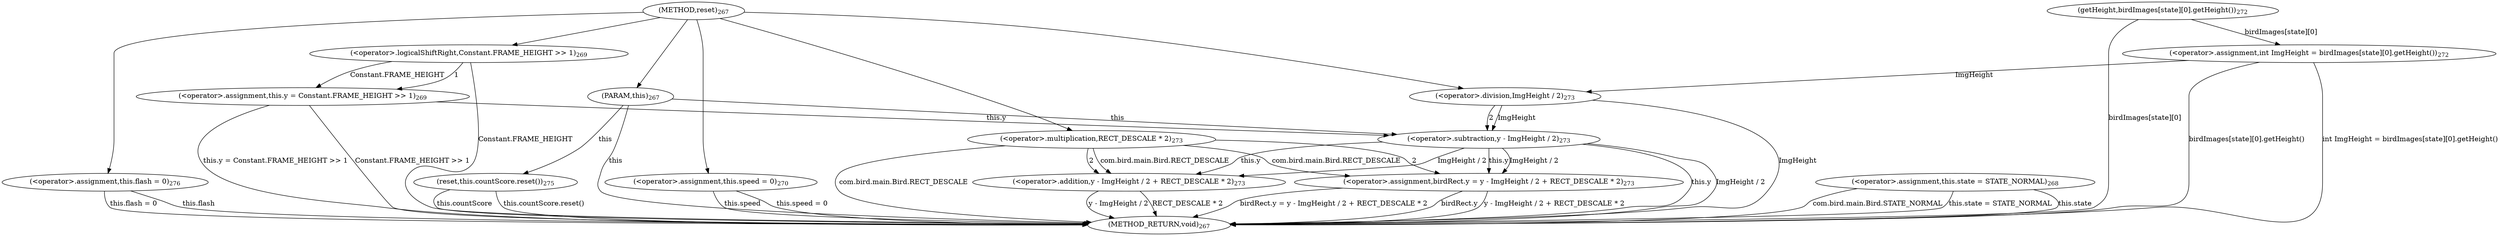 digraph "reset" {  
"1301" [label = <(METHOD,reset)<SUB>267</SUB>> ]
"1368" [label = <(METHOD_RETURN,void)<SUB>267</SUB>> ]
"1302" [label = <(PARAM,this)<SUB>267</SUB>> ]
"1304" [label = <(&lt;operator&gt;.assignment,this.state = STATE_NORMAL)<SUB>268</SUB>> ]
"1311" [label = <(&lt;operator&gt;.assignment,this.y = Constant.FRAME_HEIGHT &gt;&gt; 1)<SUB>269</SUB>> ]
"1320" [label = <(&lt;operator&gt;.assignment,this.speed = 0)<SUB>270</SUB>> ]
"1326" [label = <(&lt;operator&gt;.assignment,int ImgHeight = birdImages[state][0].getHeight())<SUB>272</SUB>> ]
"1338" [label = <(&lt;operator&gt;.assignment,birdRect.y = y - ImgHeight / 2 + RECT_DESCALE * 2)<SUB>273</SUB>> ]
"1357" [label = <(reset,this.countScore.reset())<SUB>275</SUB>> ]
"1361" [label = <(&lt;operator&gt;.assignment,this.flash = 0)<SUB>276</SUB>> ]
"1304" [label = <(&lt;operator&gt;.assignment,this.state = STATE_NORMAL)<SUB>268</SUB>> ]
"1304" [label = <(&lt;operator&gt;.assignment,this.state = STATE_NORMAL)<SUB>268</SUB>> ]
"1311" [label = <(&lt;operator&gt;.assignment,this.y = Constant.FRAME_HEIGHT &gt;&gt; 1)<SUB>269</SUB>> ]
"1311" [label = <(&lt;operator&gt;.assignment,this.y = Constant.FRAME_HEIGHT &gt;&gt; 1)<SUB>269</SUB>> ]
"1320" [label = <(&lt;operator&gt;.assignment,this.speed = 0)<SUB>270</SUB>> ]
"1320" [label = <(&lt;operator&gt;.assignment,this.speed = 0)<SUB>270</SUB>> ]
"1326" [label = <(&lt;operator&gt;.assignment,int ImgHeight = birdImages[state][0].getHeight())<SUB>272</SUB>> ]
"1326" [label = <(&lt;operator&gt;.assignment,int ImgHeight = birdImages[state][0].getHeight())<SUB>272</SUB>> ]
"1338" [label = <(&lt;operator&gt;.assignment,birdRect.y = y - ImgHeight / 2 + RECT_DESCALE * 2)<SUB>273</SUB>> ]
"1338" [label = <(&lt;operator&gt;.assignment,birdRect.y = y - ImgHeight / 2 + RECT_DESCALE * 2)<SUB>273</SUB>> ]
"1357" [label = <(reset,this.countScore.reset())<SUB>275</SUB>> ]
"1361" [label = <(&lt;operator&gt;.assignment,this.flash = 0)<SUB>276</SUB>> ]
"1361" [label = <(&lt;operator&gt;.assignment,this.flash = 0)<SUB>276</SUB>> ]
"1315" [label = <(&lt;operator&gt;.logicalShiftRight,Constant.FRAME_HEIGHT &gt;&gt; 1)<SUB>269</SUB>> ]
"1315" [label = <(&lt;operator&gt;.logicalShiftRight,Constant.FRAME_HEIGHT &gt;&gt; 1)<SUB>269</SUB>> ]
"1328" [label = <(getHeight,birdImages[state][0].getHeight())<SUB>272</SUB>> ]
"1344" [label = <(&lt;operator&gt;.addition,y - ImgHeight / 2 + RECT_DESCALE * 2)<SUB>273</SUB>> ]
"1344" [label = <(&lt;operator&gt;.addition,y - ImgHeight / 2 + RECT_DESCALE * 2)<SUB>273</SUB>> ]
"1345" [label = <(&lt;operator&gt;.subtraction,y - ImgHeight / 2)<SUB>273</SUB>> ]
"1345" [label = <(&lt;operator&gt;.subtraction,y - ImgHeight / 2)<SUB>273</SUB>> ]
"1352" [label = <(&lt;operator&gt;.multiplication,RECT_DESCALE * 2)<SUB>273</SUB>> ]
"1352" [label = <(&lt;operator&gt;.multiplication,RECT_DESCALE * 2)<SUB>273</SUB>> ]
"1349" [label = <(&lt;operator&gt;.division,ImgHeight / 2)<SUB>273</SUB>> ]
"1349" [label = <(&lt;operator&gt;.division,ImgHeight / 2)<SUB>273</SUB>> ]
  "1302" -> "1368"  [ label = "this"] 
  "1304" -> "1368"  [ label = "this.state"] 
  "1304" -> "1368"  [ label = "com.bird.main.Bird.STATE_NORMAL"] 
  "1304" -> "1368"  [ label = "this.state = STATE_NORMAL"] 
  "1315" -> "1368"  [ label = "Constant.FRAME_HEIGHT"] 
  "1311" -> "1368"  [ label = "Constant.FRAME_HEIGHT &gt;&gt; 1"] 
  "1311" -> "1368"  [ label = "this.y = Constant.FRAME_HEIGHT &gt;&gt; 1"] 
  "1320" -> "1368"  [ label = "this.speed"] 
  "1320" -> "1368"  [ label = "this.speed = 0"] 
  "1328" -> "1368"  [ label = "birdImages[state][0]"] 
  "1326" -> "1368"  [ label = "birdImages[state][0].getHeight()"] 
  "1326" -> "1368"  [ label = "int ImgHeight = birdImages[state][0].getHeight()"] 
  "1338" -> "1368"  [ label = "birdRect.y"] 
  "1345" -> "1368"  [ label = "this.y"] 
  "1349" -> "1368"  [ label = "ImgHeight"] 
  "1345" -> "1368"  [ label = "ImgHeight / 2"] 
  "1344" -> "1368"  [ label = "y - ImgHeight / 2"] 
  "1352" -> "1368"  [ label = "com.bird.main.Bird.RECT_DESCALE"] 
  "1344" -> "1368"  [ label = "RECT_DESCALE * 2"] 
  "1338" -> "1368"  [ label = "y - ImgHeight / 2 + RECT_DESCALE * 2"] 
  "1338" -> "1368"  [ label = "birdRect.y = y - ImgHeight / 2 + RECT_DESCALE * 2"] 
  "1357" -> "1368"  [ label = "this.countScore"] 
  "1357" -> "1368"  [ label = "this.countScore.reset()"] 
  "1361" -> "1368"  [ label = "this.flash"] 
  "1361" -> "1368"  [ label = "this.flash = 0"] 
  "1301" -> "1302" 
  "1315" -> "1311"  [ label = "Constant.FRAME_HEIGHT"] 
  "1315" -> "1311"  [ label = "1"] 
  "1301" -> "1320" 
  "1328" -> "1326"  [ label = "birdImages[state][0]"] 
  "1345" -> "1338"  [ label = "this.y"] 
  "1345" -> "1338"  [ label = "ImgHeight / 2"] 
  "1352" -> "1338"  [ label = "com.bird.main.Bird.RECT_DESCALE"] 
  "1352" -> "1338"  [ label = "2"] 
  "1301" -> "1361" 
  "1302" -> "1357"  [ label = "this"] 
  "1301" -> "1315" 
  "1345" -> "1344"  [ label = "this.y"] 
  "1345" -> "1344"  [ label = "ImgHeight / 2"] 
  "1352" -> "1344"  [ label = "com.bird.main.Bird.RECT_DESCALE"] 
  "1352" -> "1344"  [ label = "2"] 
  "1302" -> "1345"  [ label = "this"] 
  "1311" -> "1345"  [ label = "this.y"] 
  "1349" -> "1345"  [ label = "ImgHeight"] 
  "1349" -> "1345"  [ label = "2"] 
  "1301" -> "1352" 
  "1326" -> "1349"  [ label = "ImgHeight"] 
  "1301" -> "1349" 
}
